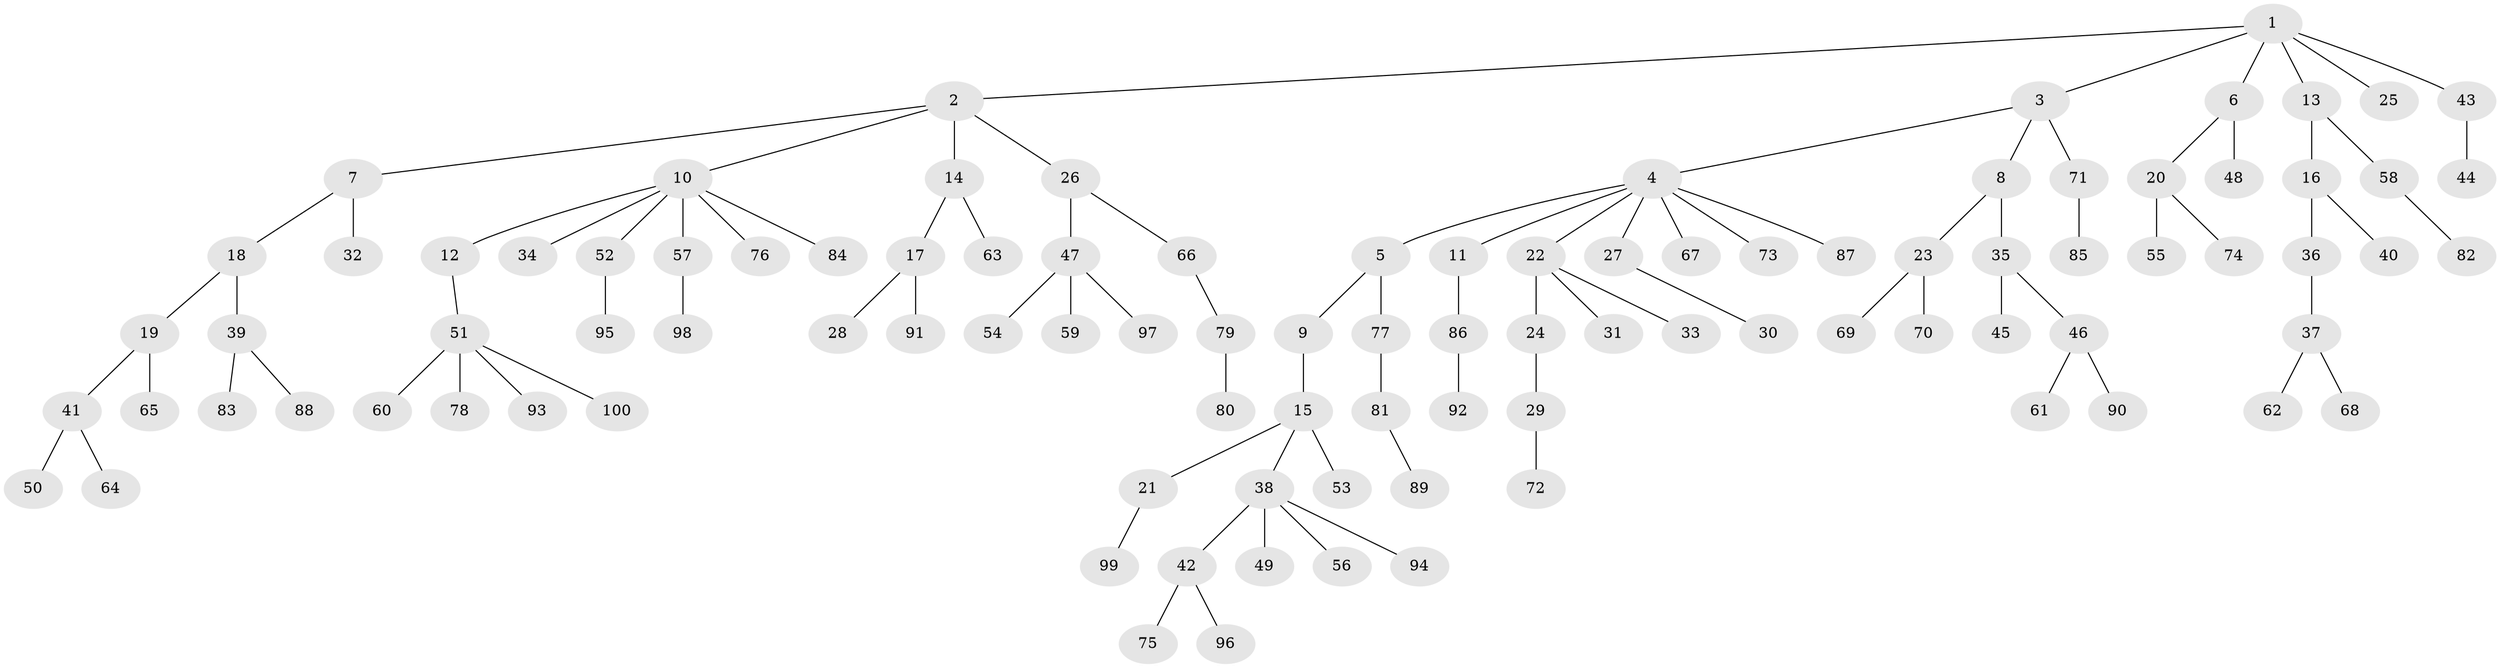 // Generated by graph-tools (version 1.1) at 2025/38/02/21/25 10:38:55]
// undirected, 100 vertices, 99 edges
graph export_dot {
graph [start="1"]
  node [color=gray90,style=filled];
  1;
  2;
  3;
  4;
  5;
  6;
  7;
  8;
  9;
  10;
  11;
  12;
  13;
  14;
  15;
  16;
  17;
  18;
  19;
  20;
  21;
  22;
  23;
  24;
  25;
  26;
  27;
  28;
  29;
  30;
  31;
  32;
  33;
  34;
  35;
  36;
  37;
  38;
  39;
  40;
  41;
  42;
  43;
  44;
  45;
  46;
  47;
  48;
  49;
  50;
  51;
  52;
  53;
  54;
  55;
  56;
  57;
  58;
  59;
  60;
  61;
  62;
  63;
  64;
  65;
  66;
  67;
  68;
  69;
  70;
  71;
  72;
  73;
  74;
  75;
  76;
  77;
  78;
  79;
  80;
  81;
  82;
  83;
  84;
  85;
  86;
  87;
  88;
  89;
  90;
  91;
  92;
  93;
  94;
  95;
  96;
  97;
  98;
  99;
  100;
  1 -- 2;
  1 -- 3;
  1 -- 6;
  1 -- 13;
  1 -- 25;
  1 -- 43;
  2 -- 7;
  2 -- 10;
  2 -- 14;
  2 -- 26;
  3 -- 4;
  3 -- 8;
  3 -- 71;
  4 -- 5;
  4 -- 11;
  4 -- 22;
  4 -- 27;
  4 -- 67;
  4 -- 73;
  4 -- 87;
  5 -- 9;
  5 -- 77;
  6 -- 20;
  6 -- 48;
  7 -- 18;
  7 -- 32;
  8 -- 23;
  8 -- 35;
  9 -- 15;
  10 -- 12;
  10 -- 34;
  10 -- 52;
  10 -- 57;
  10 -- 76;
  10 -- 84;
  11 -- 86;
  12 -- 51;
  13 -- 16;
  13 -- 58;
  14 -- 17;
  14 -- 63;
  15 -- 21;
  15 -- 38;
  15 -- 53;
  16 -- 36;
  16 -- 40;
  17 -- 28;
  17 -- 91;
  18 -- 19;
  18 -- 39;
  19 -- 41;
  19 -- 65;
  20 -- 55;
  20 -- 74;
  21 -- 99;
  22 -- 24;
  22 -- 31;
  22 -- 33;
  23 -- 69;
  23 -- 70;
  24 -- 29;
  26 -- 47;
  26 -- 66;
  27 -- 30;
  29 -- 72;
  35 -- 45;
  35 -- 46;
  36 -- 37;
  37 -- 62;
  37 -- 68;
  38 -- 42;
  38 -- 49;
  38 -- 56;
  38 -- 94;
  39 -- 83;
  39 -- 88;
  41 -- 50;
  41 -- 64;
  42 -- 75;
  42 -- 96;
  43 -- 44;
  46 -- 61;
  46 -- 90;
  47 -- 54;
  47 -- 59;
  47 -- 97;
  51 -- 60;
  51 -- 78;
  51 -- 93;
  51 -- 100;
  52 -- 95;
  57 -- 98;
  58 -- 82;
  66 -- 79;
  71 -- 85;
  77 -- 81;
  79 -- 80;
  81 -- 89;
  86 -- 92;
}

